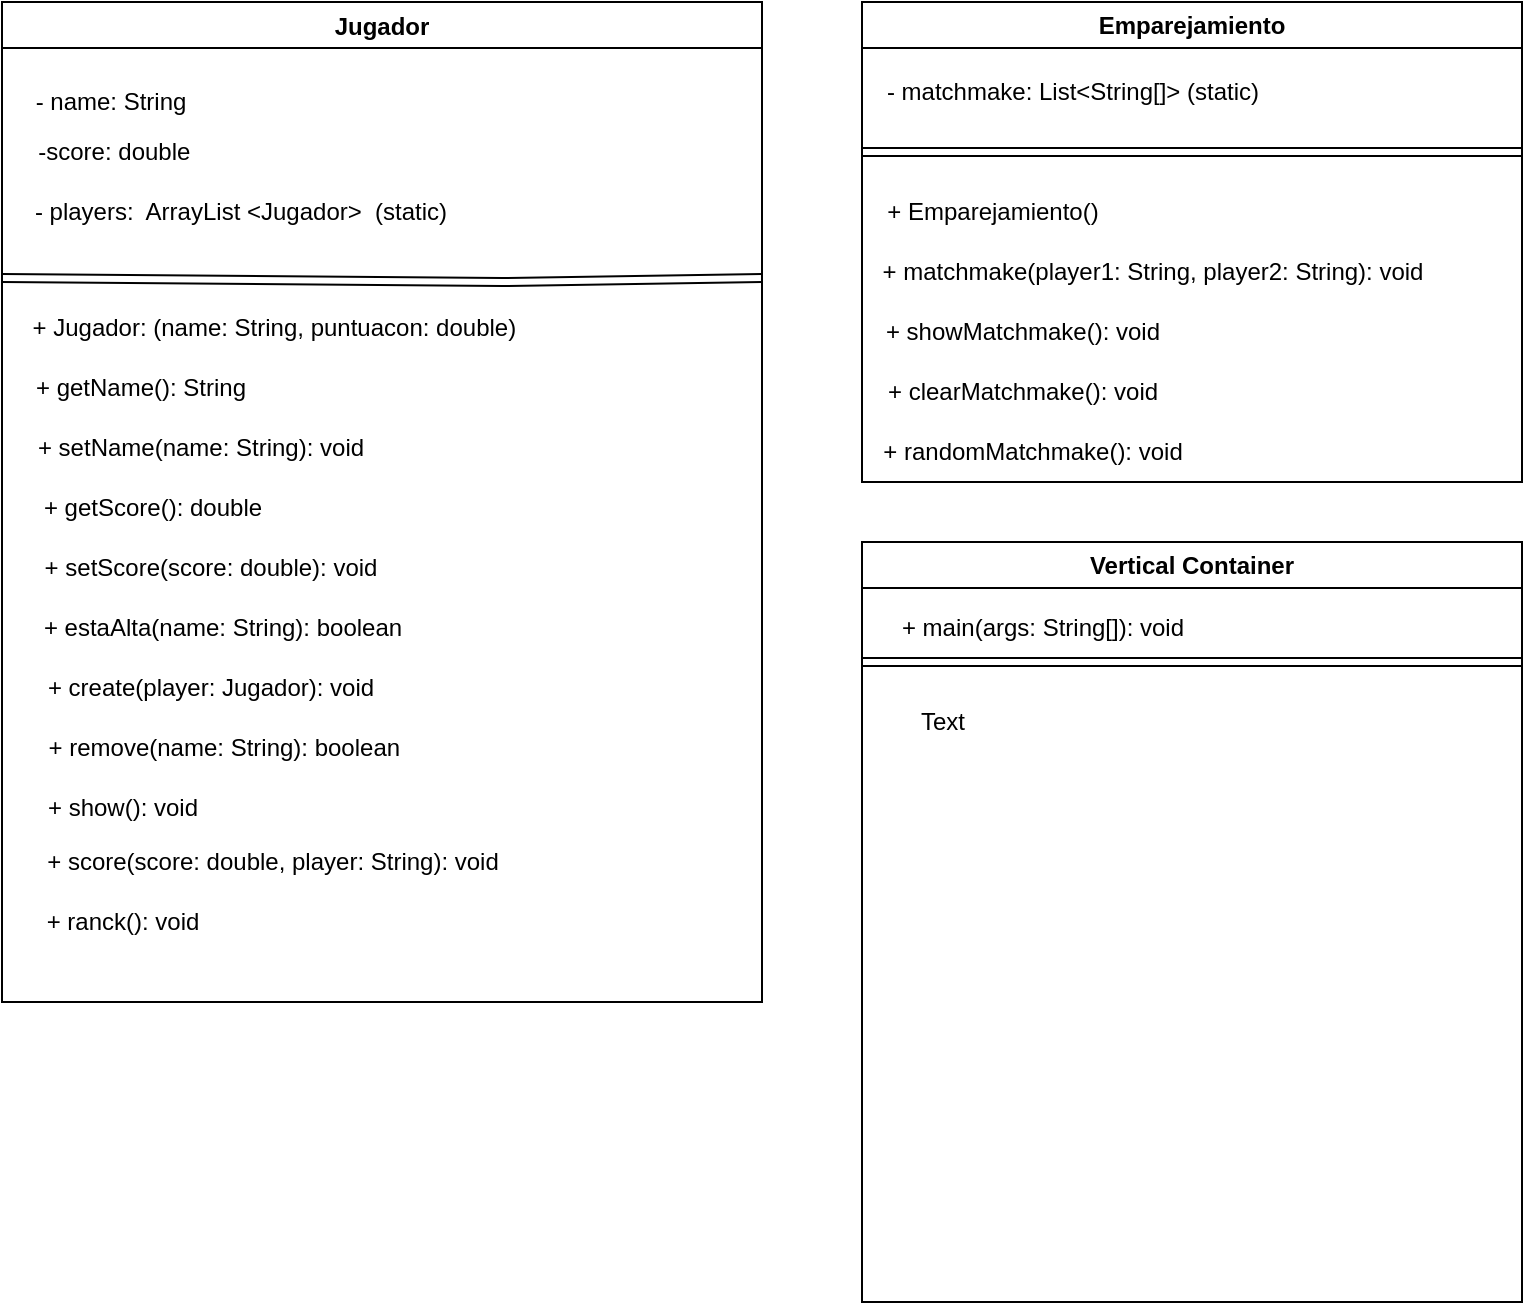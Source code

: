 <mxfile>
    <diagram id="Oa2S5TApLlB2AJtO_W9I" name="Página-1">
        <mxGraphModel dx="760" dy="563" grid="1" gridSize="10" guides="1" tooltips="1" connect="1" arrows="1" fold="1" page="1" pageScale="1" pageWidth="827" pageHeight="1169" math="0" shadow="0">
            <root>
                <mxCell id="0"/>
                <mxCell id="1" parent="0"/>
                <mxCell id="27" value="Jugador" style="swimlane;" vertex="1" parent="1">
                    <mxGeometry x="30" y="20" width="380" height="500" as="geometry"/>
                </mxCell>
                <mxCell id="28" value="&lt;span style=&quot;text-align: left;&quot;&gt;- name: String&lt;/span&gt;" style="text;html=1;align=center;verticalAlign=middle;resizable=0;points=[];autosize=1;strokeColor=none;fillColor=none;" vertex="1" parent="27">
                    <mxGeometry x="4" y="35" width="100" height="30" as="geometry"/>
                </mxCell>
                <mxCell id="41" value="-score: double&amp;nbsp;&amp;nbsp;" style="text;html=1;align=center;verticalAlign=middle;resizable=0;points=[];autosize=1;strokeColor=none;fillColor=none;" vertex="1" parent="27">
                    <mxGeometry x="4" y="60" width="110" height="30" as="geometry"/>
                </mxCell>
                <mxCell id="42" value="- players:&amp;nbsp; ArrayList &amp;lt;Jugador&amp;gt;&amp;nbsp; (static)" style="text;html=1;align=center;verticalAlign=middle;resizable=0;points=[];autosize=1;strokeColor=none;fillColor=none;" vertex="1" parent="27">
                    <mxGeometry x="4" y="90" width="230" height="30" as="geometry"/>
                </mxCell>
                <mxCell id="44" value="" style="endArrow=none;html=1;shape=link;" edge="1" parent="27">
                    <mxGeometry width="50" height="50" relative="1" as="geometry">
                        <mxPoint y="138" as="sourcePoint"/>
                        <mxPoint x="380" y="138" as="targetPoint"/>
                        <Array as="points">
                            <mxPoint x="250" y="140"/>
                        </Array>
                    </mxGeometry>
                </mxCell>
                <mxCell id="45" value="+ Jugador: (name: String, puntuacon: double)&amp;nbsp;&amp;nbsp;" style="text;html=1;align=center;verticalAlign=middle;resizable=0;points=[];autosize=1;strokeColor=none;fillColor=none;" vertex="1" parent="27">
                    <mxGeometry x="4" y="148" width="270" height="30" as="geometry"/>
                </mxCell>
                <mxCell id="46" value="+ getName(): String " style="text;html=1;align=center;verticalAlign=middle;resizable=0;points=[];autosize=1;strokeColor=none;fillColor=none;" vertex="1" parent="27">
                    <mxGeometry x="4" y="178" width="130" height="30" as="geometry"/>
                </mxCell>
                <mxCell id="47" value="+ setName(name: String): void" style="text;html=1;align=center;verticalAlign=middle;resizable=0;points=[];autosize=1;strokeColor=none;fillColor=none;" vertex="1" parent="27">
                    <mxGeometry x="4" y="208" width="190" height="30" as="geometry"/>
                </mxCell>
                <mxCell id="48" value="+ getScore(): double " style="text;html=1;align=center;verticalAlign=middle;resizable=0;points=[];autosize=1;strokeColor=none;fillColor=none;" vertex="1" parent="27">
                    <mxGeometry x="10" y="238" width="130" height="30" as="geometry"/>
                </mxCell>
                <mxCell id="49" value=" + setScore(score: double): void " style="text;html=1;align=center;verticalAlign=middle;resizable=0;points=[];autosize=1;strokeColor=none;fillColor=none;" vertex="1" parent="27">
                    <mxGeometry x="9" y="268" width="190" height="30" as="geometry"/>
                </mxCell>
                <mxCell id="51" value="+ estaAlta(name: String): boolean" style="text;html=1;align=center;verticalAlign=middle;resizable=0;points=[];autosize=1;strokeColor=none;fillColor=none;" vertex="1" parent="27">
                    <mxGeometry x="10" y="298" width="200" height="30" as="geometry"/>
                </mxCell>
                <mxCell id="52" value="+ create(player: Jugador): void" style="text;html=1;align=center;verticalAlign=middle;resizable=0;points=[];autosize=1;strokeColor=none;fillColor=none;" vertex="1" parent="27">
                    <mxGeometry x="9" y="328" width="190" height="30" as="geometry"/>
                </mxCell>
                <mxCell id="53" value="+ remove(name: String): boolean&amp;nbsp;&amp;nbsp;" style="text;html=1;align=center;verticalAlign=middle;resizable=0;points=[];autosize=1;strokeColor=none;fillColor=none;" vertex="1" parent="27">
                    <mxGeometry x="9" y="358" width="210" height="30" as="geometry"/>
                </mxCell>
                <mxCell id="54" value="+ show(): void" style="text;html=1;align=center;verticalAlign=middle;resizable=0;points=[];autosize=1;strokeColor=none;fillColor=none;" vertex="1" parent="27">
                    <mxGeometry x="10" y="388" width="100" height="30" as="geometry"/>
                </mxCell>
                <mxCell id="55" value="+ score(score: double, player: String): void" style="text;html=1;align=center;verticalAlign=middle;resizable=0;points=[];autosize=1;strokeColor=none;fillColor=none;" vertex="1" parent="27">
                    <mxGeometry x="10" y="415" width="250" height="30" as="geometry"/>
                </mxCell>
                <mxCell id="56" value="+ ranck(): void" style="text;html=1;align=center;verticalAlign=middle;resizable=0;points=[];autosize=1;strokeColor=none;fillColor=none;" vertex="1" parent="27">
                    <mxGeometry x="10" y="445" width="100" height="30" as="geometry"/>
                </mxCell>
                <mxCell id="58" value="Emparejamiento" style="swimlane;whiteSpace=wrap;html=1;" vertex="1" parent="1">
                    <mxGeometry x="460" y="20" width="330" height="240" as="geometry"/>
                </mxCell>
                <mxCell id="59" value="- matchmake: List&amp;lt;String[]&amp;gt; (static)" style="text;html=1;align=center;verticalAlign=middle;resizable=0;points=[];autosize=1;strokeColor=none;fillColor=none;" vertex="1" parent="58">
                    <mxGeometry y="30" width="210" height="30" as="geometry"/>
                </mxCell>
                <mxCell id="60" value="" style="shape=link;html=1;" edge="1" parent="58">
                    <mxGeometry width="100" relative="1" as="geometry">
                        <mxPoint y="75" as="sourcePoint"/>
                        <mxPoint x="330" y="75" as="targetPoint"/>
                    </mxGeometry>
                </mxCell>
                <mxCell id="61" value="+ Emparejamiento()" style="text;html=1;align=center;verticalAlign=middle;resizable=0;points=[];autosize=1;strokeColor=none;fillColor=none;" vertex="1" parent="58">
                    <mxGeometry y="90" width="130" height="30" as="geometry"/>
                </mxCell>
                <mxCell id="62" value="+ matchmake(player1: String, player2: String): void" style="text;html=1;align=center;verticalAlign=middle;resizable=0;points=[];autosize=1;strokeColor=none;fillColor=none;" vertex="1" parent="58">
                    <mxGeometry y="120" width="290" height="30" as="geometry"/>
                </mxCell>
                <mxCell id="63" value="+ showMatchmake(): void" style="text;html=1;align=center;verticalAlign=middle;resizable=0;points=[];autosize=1;strokeColor=none;fillColor=none;" vertex="1" parent="58">
                    <mxGeometry y="150" width="160" height="30" as="geometry"/>
                </mxCell>
                <mxCell id="64" value="+ clearMatchmake(): void" style="text;html=1;align=center;verticalAlign=middle;resizable=0;points=[];autosize=1;strokeColor=none;fillColor=none;" vertex="1" parent="58">
                    <mxGeometry y="180" width="160" height="30" as="geometry"/>
                </mxCell>
                <mxCell id="66" value="+ randomMatchmake(): void " style="text;html=1;align=center;verticalAlign=middle;resizable=0;points=[];autosize=1;strokeColor=none;fillColor=none;" vertex="1" parent="58">
                    <mxGeometry y="210" width="170" height="30" as="geometry"/>
                </mxCell>
                <mxCell id="67" value="Vertical Container" style="swimlane;whiteSpace=wrap;html=1;" vertex="1" parent="1">
                    <mxGeometry x="460" y="290" width="330" height="380" as="geometry"/>
                </mxCell>
                <mxCell id="68" value="+ main(args: String[]): void" style="text;html=1;align=center;verticalAlign=middle;resizable=0;points=[];autosize=1;strokeColor=none;fillColor=none;" vertex="1" parent="67">
                    <mxGeometry x="10" y="28" width="160" height="30" as="geometry"/>
                </mxCell>
                <mxCell id="69" value="" style="endArrow=none;html=1;shape=link;" edge="1" parent="67">
                    <mxGeometry width="50" height="50" relative="1" as="geometry">
                        <mxPoint y="60" as="sourcePoint"/>
                        <mxPoint x="330" y="60" as="targetPoint"/>
                        <Array as="points"/>
                    </mxGeometry>
                </mxCell>
                <mxCell id="70" value="Text" style="text;html=1;align=center;verticalAlign=middle;resizable=0;points=[];autosize=1;strokeColor=none;fillColor=none;" vertex="1" parent="1">
                    <mxGeometry x="475" y="365" width="50" height="30" as="geometry"/>
                </mxCell>
            </root>
        </mxGraphModel>
    </diagram>
</mxfile>